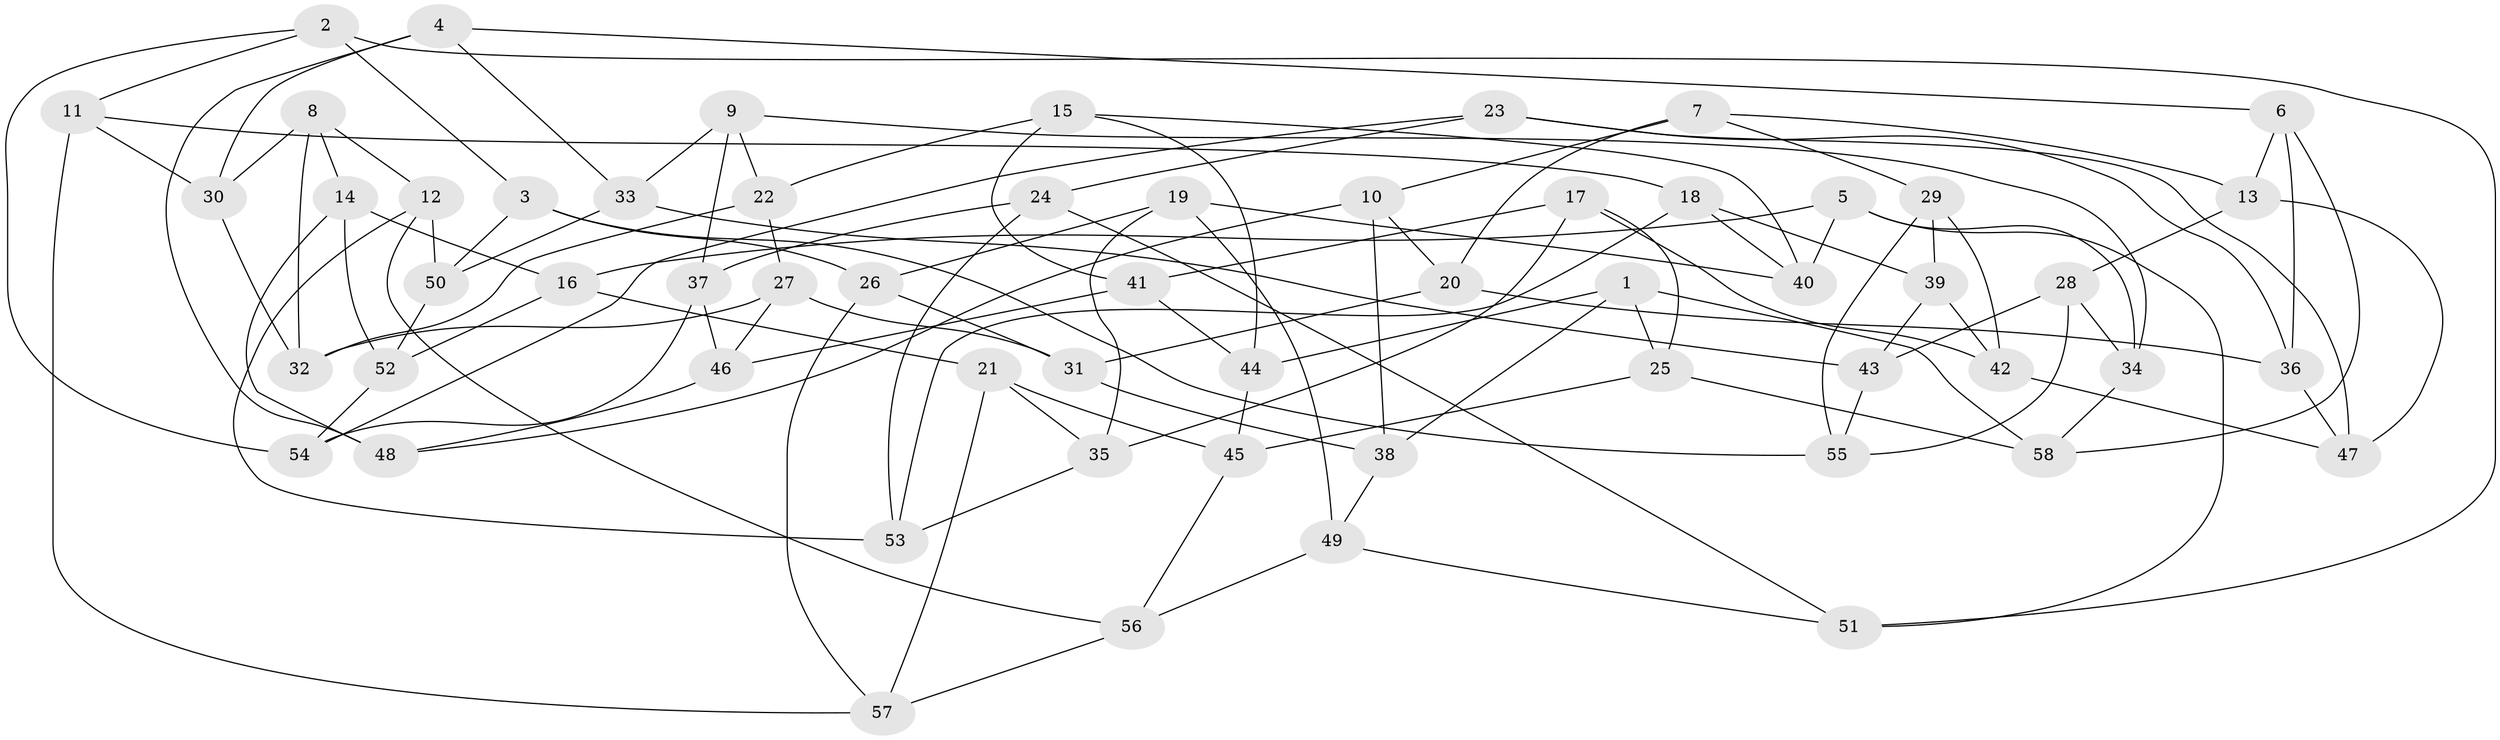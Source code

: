 // coarse degree distribution, {4: 0.4878048780487805, 5: 0.17073170731707318, 3: 0.17073170731707318, 2: 0.024390243902439025, 6: 0.14634146341463414}
// Generated by graph-tools (version 1.1) at 2025/38/03/04/25 23:38:06]
// undirected, 58 vertices, 116 edges
graph export_dot {
  node [color=gray90,style=filled];
  1;
  2;
  3;
  4;
  5;
  6;
  7;
  8;
  9;
  10;
  11;
  12;
  13;
  14;
  15;
  16;
  17;
  18;
  19;
  20;
  21;
  22;
  23;
  24;
  25;
  26;
  27;
  28;
  29;
  30;
  31;
  32;
  33;
  34;
  35;
  36;
  37;
  38;
  39;
  40;
  41;
  42;
  43;
  44;
  45;
  46;
  47;
  48;
  49;
  50;
  51;
  52;
  53;
  54;
  55;
  56;
  57;
  58;
  1 -- 44;
  1 -- 58;
  1 -- 38;
  1 -- 25;
  2 -- 54;
  2 -- 11;
  2 -- 51;
  2 -- 3;
  3 -- 55;
  3 -- 26;
  3 -- 50;
  4 -- 48;
  4 -- 33;
  4 -- 6;
  4 -- 30;
  5 -- 34;
  5 -- 40;
  5 -- 16;
  5 -- 51;
  6 -- 36;
  6 -- 58;
  6 -- 13;
  7 -- 20;
  7 -- 29;
  7 -- 10;
  7 -- 13;
  8 -- 30;
  8 -- 14;
  8 -- 32;
  8 -- 12;
  9 -- 22;
  9 -- 37;
  9 -- 33;
  9 -- 34;
  10 -- 48;
  10 -- 20;
  10 -- 38;
  11 -- 57;
  11 -- 18;
  11 -- 30;
  12 -- 50;
  12 -- 56;
  12 -- 53;
  13 -- 28;
  13 -- 47;
  14 -- 48;
  14 -- 16;
  14 -- 52;
  15 -- 44;
  15 -- 22;
  15 -- 40;
  15 -- 41;
  16 -- 21;
  16 -- 52;
  17 -- 25;
  17 -- 42;
  17 -- 35;
  17 -- 41;
  18 -- 40;
  18 -- 39;
  18 -- 53;
  19 -- 26;
  19 -- 49;
  19 -- 40;
  19 -- 35;
  20 -- 36;
  20 -- 31;
  21 -- 57;
  21 -- 35;
  21 -- 45;
  22 -- 32;
  22 -- 27;
  23 -- 47;
  23 -- 36;
  23 -- 24;
  23 -- 54;
  24 -- 37;
  24 -- 53;
  24 -- 51;
  25 -- 45;
  25 -- 58;
  26 -- 57;
  26 -- 31;
  27 -- 31;
  27 -- 46;
  27 -- 32;
  28 -- 43;
  28 -- 34;
  28 -- 55;
  29 -- 55;
  29 -- 42;
  29 -- 39;
  30 -- 32;
  31 -- 38;
  33 -- 50;
  33 -- 43;
  34 -- 58;
  35 -- 53;
  36 -- 47;
  37 -- 54;
  37 -- 46;
  38 -- 49;
  39 -- 43;
  39 -- 42;
  41 -- 46;
  41 -- 44;
  42 -- 47;
  43 -- 55;
  44 -- 45;
  45 -- 56;
  46 -- 48;
  49 -- 56;
  49 -- 51;
  50 -- 52;
  52 -- 54;
  56 -- 57;
}
